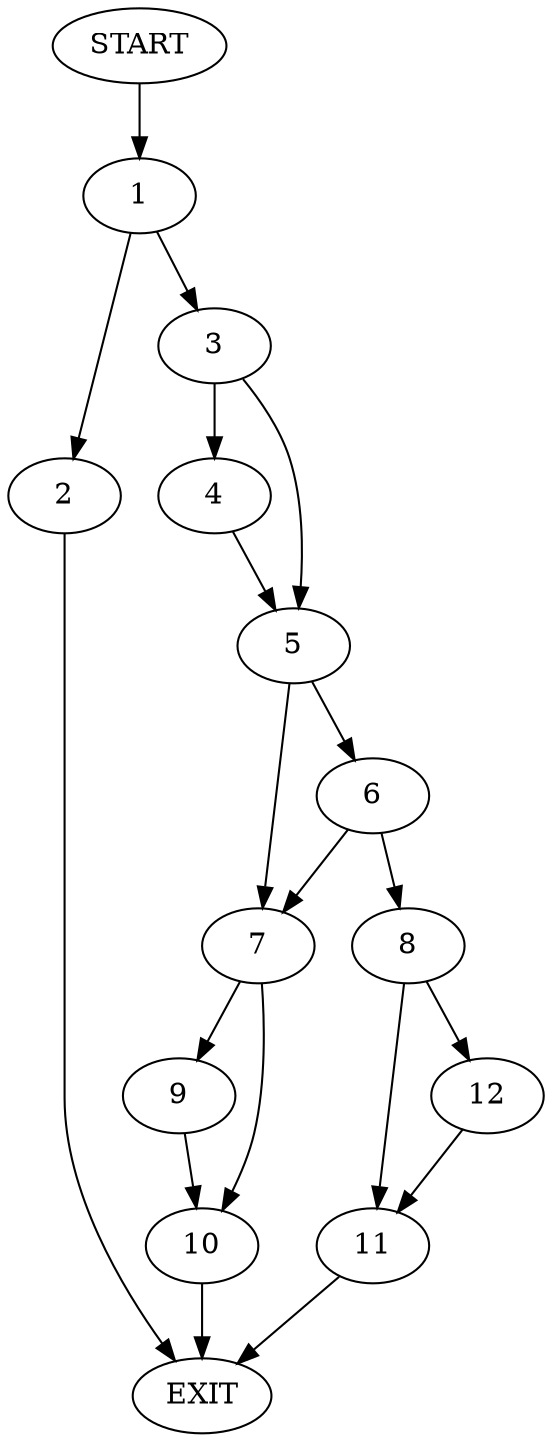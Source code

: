 digraph {
0 [label="START"]
13 [label="EXIT"]
0 -> 1
1 -> 2
1 -> 3
2 -> 13
3 -> 4
3 -> 5
5 -> 6
5 -> 7
4 -> 5
6 -> 8
6 -> 7
7 -> 9
7 -> 10
8 -> 11
8 -> 12
9 -> 10
10 -> 13
11 -> 13
12 -> 11
}

